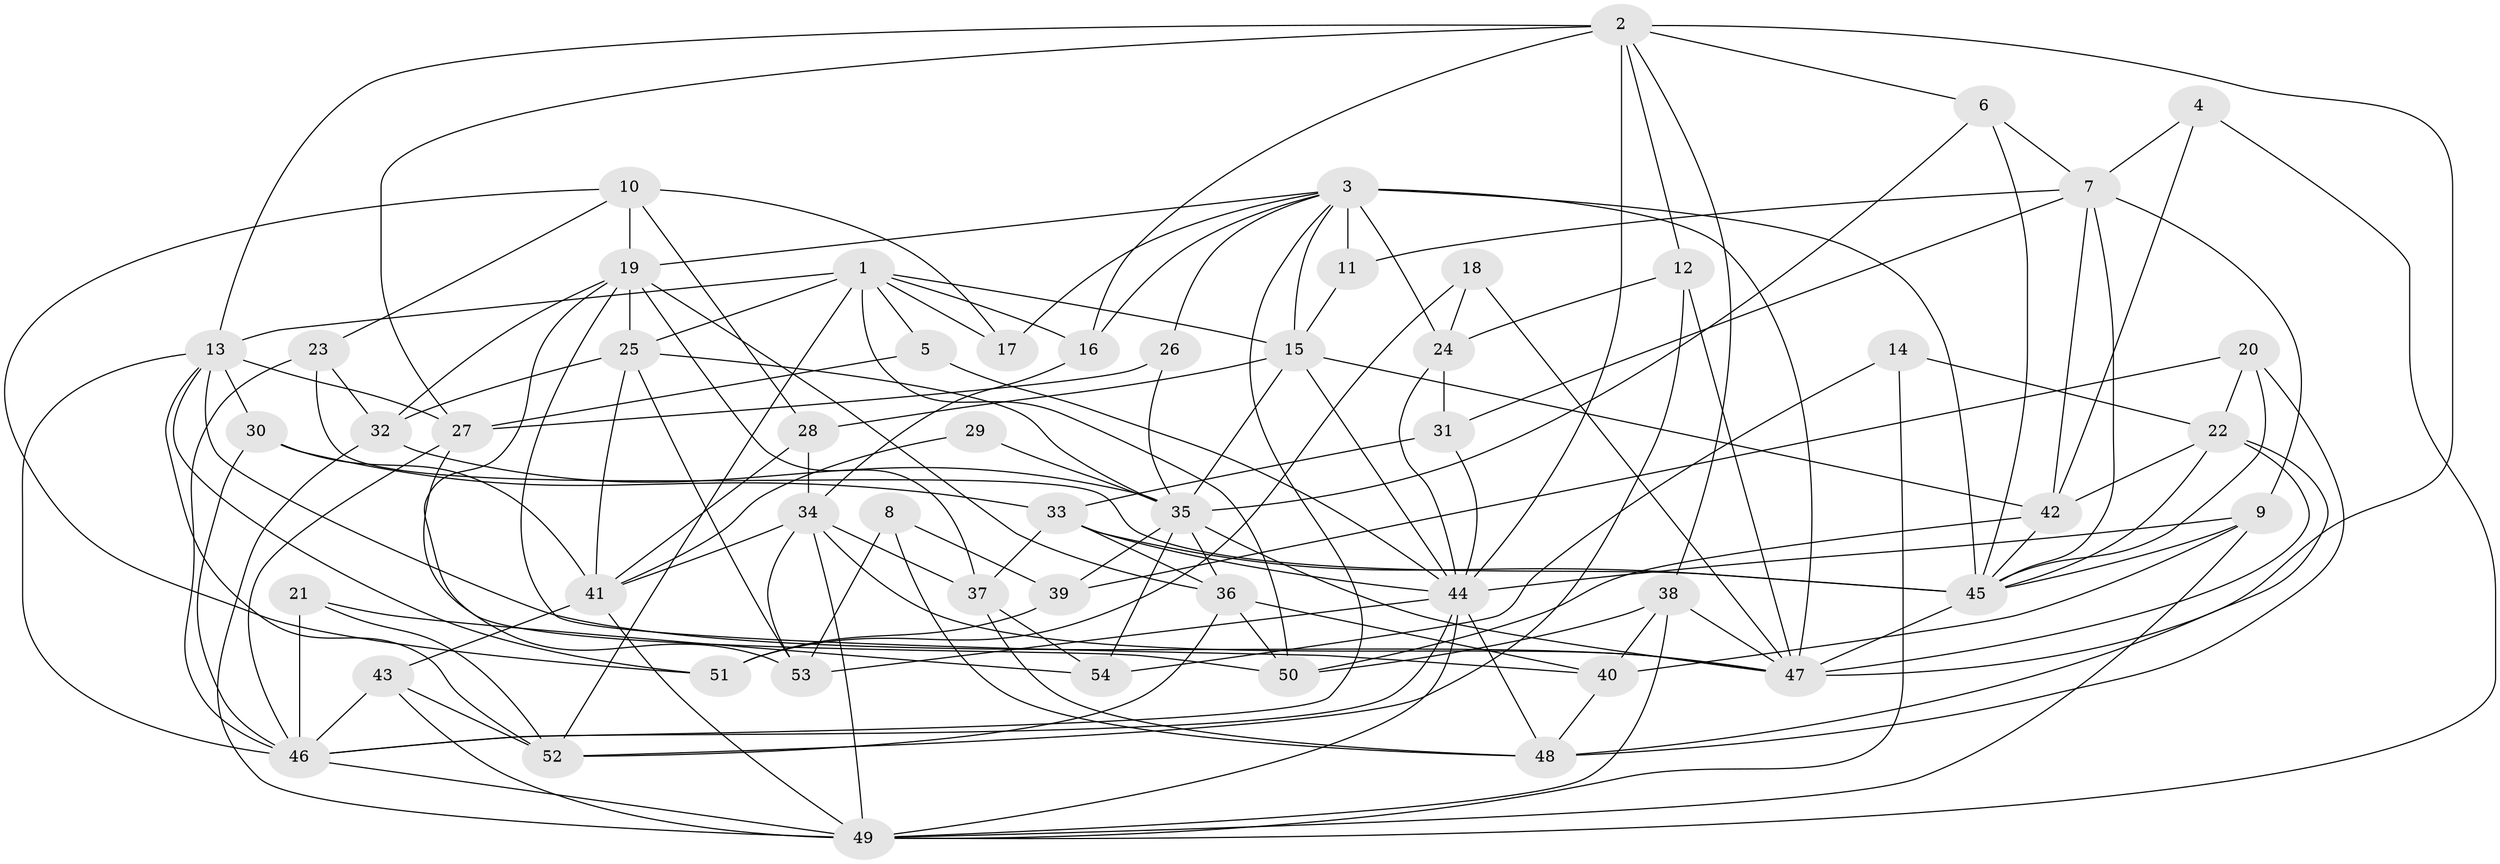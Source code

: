 // original degree distribution, {4: 0.25925925925925924, 2: 0.08333333333333333, 7: 0.046296296296296294, 3: 0.35185185185185186, 5: 0.1574074074074074, 6: 0.09259259259259259, 8: 0.009259259259259259}
// Generated by graph-tools (version 1.1) at 2025/26/03/09/25 03:26:22]
// undirected, 54 vertices, 150 edges
graph export_dot {
graph [start="1"]
  node [color=gray90,style=filled];
  1;
  2;
  3;
  4;
  5;
  6;
  7;
  8;
  9;
  10;
  11;
  12;
  13;
  14;
  15;
  16;
  17;
  18;
  19;
  20;
  21;
  22;
  23;
  24;
  25;
  26;
  27;
  28;
  29;
  30;
  31;
  32;
  33;
  34;
  35;
  36;
  37;
  38;
  39;
  40;
  41;
  42;
  43;
  44;
  45;
  46;
  47;
  48;
  49;
  50;
  51;
  52;
  53;
  54;
  1 -- 5 [weight=1.0];
  1 -- 13 [weight=1.0];
  1 -- 15 [weight=1.0];
  1 -- 16 [weight=1.0];
  1 -- 17 [weight=1.0];
  1 -- 25 [weight=1.0];
  1 -- 50 [weight=1.0];
  1 -- 52 [weight=2.0];
  2 -- 6 [weight=1.0];
  2 -- 12 [weight=1.0];
  2 -- 13 [weight=1.0];
  2 -- 16 [weight=1.0];
  2 -- 27 [weight=1.0];
  2 -- 38 [weight=1.0];
  2 -- 44 [weight=2.0];
  2 -- 47 [weight=1.0];
  3 -- 11 [weight=2.0];
  3 -- 15 [weight=1.0];
  3 -- 16 [weight=1.0];
  3 -- 17 [weight=1.0];
  3 -- 19 [weight=1.0];
  3 -- 24 [weight=1.0];
  3 -- 26 [weight=1.0];
  3 -- 45 [weight=2.0];
  3 -- 46 [weight=1.0];
  3 -- 47 [weight=2.0];
  4 -- 7 [weight=1.0];
  4 -- 42 [weight=1.0];
  4 -- 49 [weight=1.0];
  5 -- 27 [weight=1.0];
  5 -- 44 [weight=1.0];
  6 -- 7 [weight=1.0];
  6 -- 35 [weight=1.0];
  6 -- 45 [weight=1.0];
  7 -- 9 [weight=1.0];
  7 -- 11 [weight=1.0];
  7 -- 31 [weight=1.0];
  7 -- 42 [weight=1.0];
  7 -- 45 [weight=1.0];
  8 -- 39 [weight=1.0];
  8 -- 48 [weight=1.0];
  8 -- 53 [weight=1.0];
  9 -- 40 [weight=1.0];
  9 -- 44 [weight=1.0];
  9 -- 45 [weight=1.0];
  9 -- 49 [weight=1.0];
  10 -- 17 [weight=1.0];
  10 -- 19 [weight=1.0];
  10 -- 23 [weight=1.0];
  10 -- 28 [weight=1.0];
  10 -- 51 [weight=1.0];
  11 -- 15 [weight=1.0];
  12 -- 24 [weight=1.0];
  12 -- 47 [weight=1.0];
  12 -- 52 [weight=1.0];
  13 -- 27 [weight=1.0];
  13 -- 30 [weight=1.0];
  13 -- 46 [weight=1.0];
  13 -- 47 [weight=1.0];
  13 -- 51 [weight=1.0];
  13 -- 52 [weight=1.0];
  14 -- 22 [weight=1.0];
  14 -- 49 [weight=1.0];
  14 -- 54 [weight=1.0];
  15 -- 28 [weight=1.0];
  15 -- 35 [weight=1.0];
  15 -- 42 [weight=1.0];
  15 -- 44 [weight=1.0];
  16 -- 34 [weight=1.0];
  18 -- 24 [weight=1.0];
  18 -- 47 [weight=1.0];
  18 -- 51 [weight=1.0];
  19 -- 25 [weight=1.0];
  19 -- 32 [weight=1.0];
  19 -- 36 [weight=1.0];
  19 -- 37 [weight=1.0];
  19 -- 40 [weight=1.0];
  19 -- 53 [weight=1.0];
  20 -- 22 [weight=1.0];
  20 -- 39 [weight=1.0];
  20 -- 45 [weight=1.0];
  20 -- 48 [weight=1.0];
  21 -- 46 [weight=1.0];
  21 -- 52 [weight=1.0];
  21 -- 54 [weight=1.0];
  22 -- 42 [weight=1.0];
  22 -- 45 [weight=1.0];
  22 -- 47 [weight=1.0];
  22 -- 48 [weight=1.0];
  23 -- 32 [weight=1.0];
  23 -- 45 [weight=1.0];
  23 -- 46 [weight=1.0];
  24 -- 31 [weight=1.0];
  24 -- 44 [weight=1.0];
  25 -- 32 [weight=1.0];
  25 -- 35 [weight=1.0];
  25 -- 41 [weight=1.0];
  25 -- 53 [weight=1.0];
  26 -- 27 [weight=1.0];
  26 -- 35 [weight=1.0];
  27 -- 46 [weight=1.0];
  27 -- 50 [weight=1.0];
  28 -- 34 [weight=1.0];
  28 -- 41 [weight=1.0];
  29 -- 35 [weight=1.0];
  29 -- 41 [weight=1.0];
  30 -- 33 [weight=2.0];
  30 -- 41 [weight=1.0];
  30 -- 46 [weight=1.0];
  31 -- 33 [weight=1.0];
  31 -- 44 [weight=1.0];
  32 -- 35 [weight=2.0];
  32 -- 49 [weight=1.0];
  33 -- 36 [weight=1.0];
  33 -- 37 [weight=1.0];
  33 -- 44 [weight=1.0];
  33 -- 45 [weight=1.0];
  34 -- 37 [weight=1.0];
  34 -- 41 [weight=1.0];
  34 -- 47 [weight=1.0];
  34 -- 49 [weight=1.0];
  34 -- 53 [weight=1.0];
  35 -- 36 [weight=1.0];
  35 -- 39 [weight=1.0];
  35 -- 47 [weight=1.0];
  35 -- 54 [weight=1.0];
  36 -- 40 [weight=1.0];
  36 -- 50 [weight=1.0];
  36 -- 52 [weight=1.0];
  37 -- 48 [weight=1.0];
  37 -- 54 [weight=1.0];
  38 -- 40 [weight=1.0];
  38 -- 47 [weight=1.0];
  38 -- 49 [weight=1.0];
  38 -- 50 [weight=1.0];
  39 -- 51 [weight=1.0];
  40 -- 48 [weight=1.0];
  41 -- 43 [weight=1.0];
  41 -- 49 [weight=1.0];
  42 -- 45 [weight=1.0];
  42 -- 50 [weight=1.0];
  43 -- 46 [weight=1.0];
  43 -- 49 [weight=2.0];
  43 -- 52 [weight=1.0];
  44 -- 46 [weight=1.0];
  44 -- 48 [weight=2.0];
  44 -- 49 [weight=1.0];
  44 -- 53 [weight=1.0];
  45 -- 47 [weight=2.0];
  46 -- 49 [weight=1.0];
}
